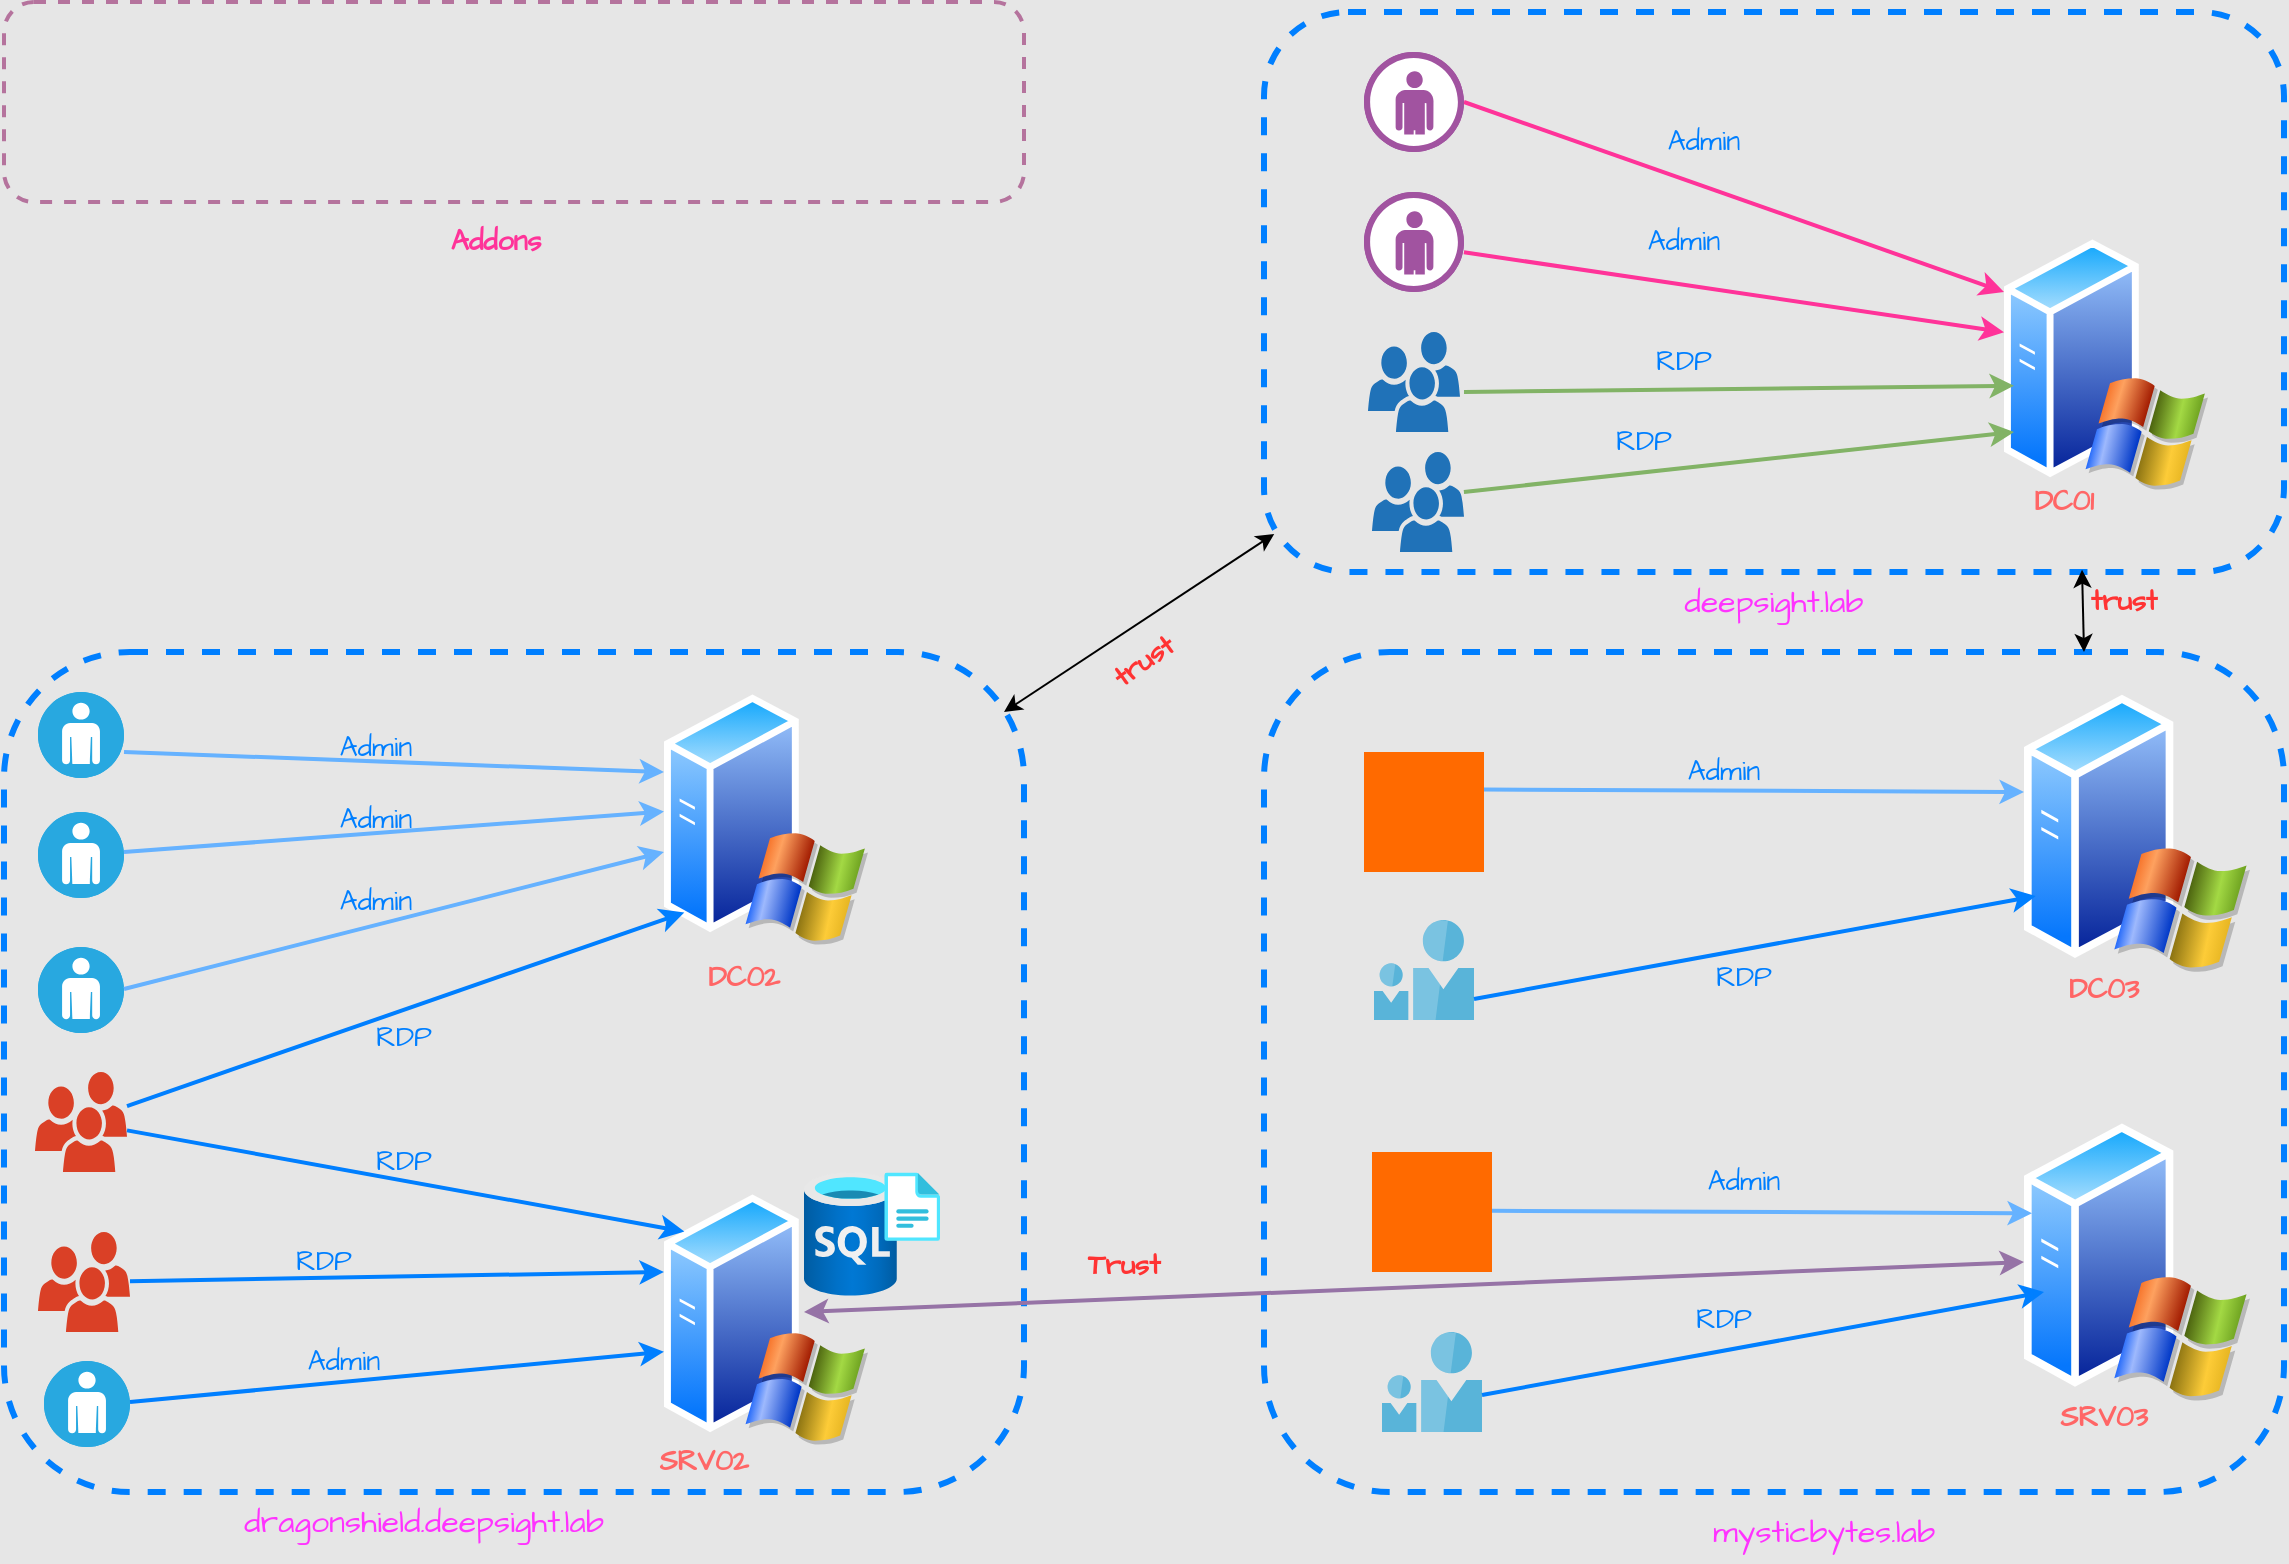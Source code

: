 <mxfile version="26.0.14">
  <diagram name="Page-1" id="822b0af5-4adb-64df-f703-e8dfc1f81529">
    <mxGraphModel dx="1434" dy="819" grid="0" gridSize="10" guides="1" tooltips="1" connect="1" arrows="1" fold="1" page="1" pageScale="1" pageWidth="1100" pageHeight="850" background="#E6E6E6" math="0" shadow="0">
      <root>
        <mxCell id="0" />
        <mxCell id="1" parent="0" />
        <mxCell id="FhWJipj1E8edyzkN2iIf-1" value="" style="image;aspect=fixed;perimeter=ellipsePerimeter;html=1;align=center;shadow=0;dashed=0;spacingTop=3;image=img/lib/active_directory/windows_server_2.svg;hachureGap=4;fontFamily=Architects Daughter;fontSource=https%3A%2F%2Ffonts.googleapis.com%2Fcss%3Ffamily%3DArchitects%2BDaughter;" parent="1" vertex="1">
          <mxGeometry x="830" y="370" width="102" height="127.5" as="geometry" />
        </mxCell>
        <mxCell id="FhWJipj1E8edyzkN2iIf-2" value="" style="image;aspect=fixed;perimeter=ellipsePerimeter;html=1;align=center;shadow=0;dashed=0;spacingTop=3;image=img/lib/active_directory/windows_server_2.svg;hachureGap=4;fontFamily=Architects Daughter;fontSource=https%3A%2F%2Ffonts.googleapis.com%2Fcss%3Ffamily%3DArchitects%2BDaughter;" parent="1" vertex="1">
          <mxGeometry x="830" y="620" width="102" height="127.5" as="geometry" />
        </mxCell>
        <mxCell id="FhWJipj1E8edyzkN2iIf-3" value="" style="image;aspect=fixed;perimeter=ellipsePerimeter;html=1;align=center;shadow=0;dashed=0;spacingTop=3;image=img/lib/active_directory/windows_server_2.svg;hachureGap=4;fontFamily=Architects Daughter;fontSource=https%3A%2F%2Ffonts.googleapis.com%2Fcss%3Ffamily%3DArchitects%2BDaughter;" parent="1" vertex="1">
          <mxGeometry x="1500" y="142.5" width="102" height="127.5" as="geometry" />
        </mxCell>
        <mxCell id="FhWJipj1E8edyzkN2iIf-9" value="" style="endArrow=classic;html=1;rounded=0;hachureGap=4;fontFamily=Architects Daughter;fontSource=https%3A%2F%2Ffonts.googleapis.com%2Fcss%3Ffamily%3DArchitects%2BDaughter;fillColor=#d5e8d4;strokeColor=#FF3399;strokeWidth=2;exitX=1;exitY=0.5;exitDx=0;exitDy=0;exitPerimeter=0;" parent="1" source="FhWJipj1E8edyzkN2iIf-18" edge="1">
          <mxGeometry width="50" height="50" relative="1" as="geometry">
            <mxPoint x="1250" y="80" as="sourcePoint" />
            <mxPoint x="1500" y="170" as="targetPoint" />
          </mxGeometry>
        </mxCell>
        <mxCell id="FhWJipj1E8edyzkN2iIf-10" value="" style="endArrow=classic;html=1;rounded=0;hachureGap=4;fontFamily=Architects Daughter;fontSource=https%3A%2F%2Ffonts.googleapis.com%2Fcss%3Ffamily%3DArchitects%2BDaughter;fillColor=#d5e8d4;strokeColor=#82b366;strokeWidth=2;" parent="1" edge="1">
          <mxGeometry width="50" height="50" relative="1" as="geometry">
            <mxPoint x="1230" y="220" as="sourcePoint" />
            <mxPoint x="1505" y="216.88" as="targetPoint" />
          </mxGeometry>
        </mxCell>
        <mxCell id="FhWJipj1E8edyzkN2iIf-12" value="" style="endArrow=classic;html=1;rounded=0;hachureGap=4;fontFamily=Architects Daughter;fontSource=https%3A%2F%2Ffonts.googleapis.com%2Fcss%3Ffamily%3DArchitects%2BDaughter;fillColor=#d5e8d4;strokeColor=#82b366;strokeWidth=2;exitX=0.196;exitY=0.857;exitDx=0;exitDy=0;exitPerimeter=0;" parent="1" source="FhWJipj1E8edyzkN2iIf-4" edge="1">
          <mxGeometry width="50" height="50" relative="1" as="geometry">
            <mxPoint x="1280" y="270" as="sourcePoint" />
            <mxPoint x="1505" y="240" as="targetPoint" />
          </mxGeometry>
        </mxCell>
        <mxCell id="FhWJipj1E8edyzkN2iIf-14" value="" style="endArrow=classic;html=1;rounded=0;hachureGap=4;fontFamily=Architects Daughter;fontSource=https%3A%2F%2Ffonts.googleapis.com%2Fcss%3Ffamily%3DArchitects%2BDaughter;fillColor=#d5e8d4;strokeColor=#FF3399;strokeWidth=2;exitX=0.196;exitY=0.429;exitDx=0;exitDy=0;exitPerimeter=0;" parent="1" source="FhWJipj1E8edyzkN2iIf-4" edge="1">
          <mxGeometry width="50" height="50" relative="1" as="geometry">
            <mxPoint x="1260.25" y="170.0" as="sourcePoint" />
            <mxPoint x="1500" y="190.08" as="targetPoint" />
          </mxGeometry>
        </mxCell>
        <mxCell id="FhWJipj1E8edyzkN2iIf-17" value="" style="verticalLabelPosition=bottom;html=1;fillColor=#A153A0;strokeColor=#ffffff;verticalAlign=top;align=center;points=[[0,0.5,0],[0.125,0.25,0],[0.25,0,0],[0.5,0,0],[0.75,0,0],[0.875,0.25,0],[1,0.5,0],[0.875,0.75,0],[0.75,1,0],[0.5,1,0],[0.125,0.75,0]];pointerEvents=1;shape=mxgraph.cisco_safe.compositeIcon;bgIcon=ellipse;resIcon=mxgraph.cisco_safe.design.user;hachureGap=4;fontFamily=Architects Daughter;fontSource=https%3A%2F%2Ffonts.googleapis.com%2Fcss%3Ffamily%3DArchitects%2BDaughter;" parent="1" vertex="1">
          <mxGeometry x="1180" y="120" width="50" height="50" as="geometry" />
        </mxCell>
        <mxCell id="FhWJipj1E8edyzkN2iIf-18" value="" style="verticalLabelPosition=bottom;html=1;fillColor=#A153A0;strokeColor=#ffffff;verticalAlign=top;align=center;points=[[0,0.5,0],[0.125,0.25,0],[0.25,0,0],[0.5,0,0],[0.75,0,0],[0.875,0.25,0],[1,0.5,0],[0.875,0.75,0],[0.75,1,0],[0.5,1,0],[0.125,0.75,0]];pointerEvents=1;shape=mxgraph.cisco_safe.compositeIcon;bgIcon=ellipse;resIcon=mxgraph.cisco_safe.design.user;hachureGap=4;fontFamily=Architects Daughter;fontSource=https%3A%2F%2Ffonts.googleapis.com%2Fcss%3Ffamily%3DArchitects%2BDaughter;" parent="1" vertex="1">
          <mxGeometry x="1180" y="50" width="50" height="50" as="geometry" />
        </mxCell>
        <mxCell id="FhWJipj1E8edyzkN2iIf-19" value="Admin" style="text;html=1;align=center;verticalAlign=middle;whiteSpace=wrap;rounded=0;fontFamily=Architects Daughter;fontSource=https%3A%2F%2Ffonts.googleapis.com%2Fcss%3Ffamily%3DArchitects%2BDaughter;fontColor=#007FFF;fontSize=14;" parent="1" vertex="1">
          <mxGeometry x="1320" y="80" width="60" height="30" as="geometry" />
        </mxCell>
        <mxCell id="FhWJipj1E8edyzkN2iIf-20" value="Admin" style="text;html=1;align=center;verticalAlign=middle;whiteSpace=wrap;rounded=0;fontFamily=Architects Daughter;fontSource=https%3A%2F%2Ffonts.googleapis.com%2Fcss%3Ffamily%3DArchitects%2BDaughter;fontColor=#007FFF;fontSize=14;" parent="1" vertex="1">
          <mxGeometry x="1310" y="130" width="60" height="30" as="geometry" />
        </mxCell>
        <mxCell id="FhWJipj1E8edyzkN2iIf-21" value="RDP" style="text;html=1;align=center;verticalAlign=middle;whiteSpace=wrap;rounded=0;fontFamily=Architects Daughter;fontSource=https%3A%2F%2Ffonts.googleapis.com%2Fcss%3Ffamily%3DArchitects%2BDaughter;fontColor=#007FFF;fontSize=14;" parent="1" vertex="1">
          <mxGeometry x="1310" y="190" width="60" height="30" as="geometry" />
        </mxCell>
        <mxCell id="FhWJipj1E8edyzkN2iIf-22" value="RDP" style="text;html=1;align=center;verticalAlign=middle;whiteSpace=wrap;rounded=0;fontFamily=Architects Daughter;fontSource=https%3A%2F%2Ffonts.googleapis.com%2Fcss%3Ffamily%3DArchitects%2BDaughter;fontColor=#007FFF;fontSize=14;" parent="1" vertex="1">
          <mxGeometry x="1290" y="230" width="60" height="30" as="geometry" />
        </mxCell>
        <mxCell id="FhWJipj1E8edyzkN2iIf-24" value="&lt;span style=&quot;color: rgba(0, 0, 0, 0); font-family: monospace; font-size: 0px; text-align: start; text-wrap-mode: nowrap;&quot;&gt;%3CmxGraphModel%3E%3Croot%3E%3CmxCell%20id%3D%220%22%2F%3E%3CmxCell%20id%3D%221%22%20parent%3D%220%22%2F%3E%3CmxCell%20id%3D%222%22%20value%3D%22%22%20style%3D%22rounded%3D1%3BwhiteSpace%3Dwrap%3Bhtml%3D1%3BhachureGap%3D4%3BfontFamily%3DArchitects%20Daughter%3BfontSource%3Dhttps%253A%252F%252Ffonts.googleapis.com%252Fcss%253Ffamily%253DArchitects%252BDaughter%3BfillColor%3Dnone%3BstrokeColor%3D%23007FFF%3Bdashed%3D1%3BstrokeWidth%3D3%3Bmovable%3D1%3Bresizable%3D1%3Brotatable%3D1%3Bdeletable%3D1%3Beditable%3D1%3Blocked%3D0%3Bconnectable%3D1%3B%22%20vertex%3D%221%22%20parent%3D%221%22%3E%3CmxGeometry%20x%3D%22500%22%20y%3D%22350%22%20width%3D%22510%22%20height%3D%22420%22%20as%3D%22geometry%22%2F%3E%3C%2FmxCell%3E%3C%2Froot%3E%3C%2FmxGraphModel%3E&lt;/span&gt;" style="rounded=1;whiteSpace=wrap;html=1;hachureGap=4;fontFamily=Architects Daughter;fontSource=https%3A%2F%2Ffonts.googleapis.com%2Fcss%3Ffamily%3DArchitects%2BDaughter;fillColor=none;strokeColor=#007FFF;dashed=1;strokeWidth=3;movable=1;resizable=1;rotatable=1;deletable=1;editable=1;locked=0;connectable=1;" parent="1" vertex="1">
          <mxGeometry x="500" y="350" width="510" height="420" as="geometry" />
        </mxCell>
        <mxCell id="FhWJipj1E8edyzkN2iIf-23" value="deepsight.lab" style="text;html=1;align=center;verticalAlign=middle;whiteSpace=wrap;rounded=0;fontFamily=Architects Daughter;fontSource=https%3A%2F%2Ffonts.googleapis.com%2Fcss%3Ffamily%3DArchitects%2BDaughter;fontColor=#FF33FF;fontSize=16;" parent="1" vertex="1">
          <mxGeometry x="1355" y="310" width="60" height="30" as="geometry" />
        </mxCell>
        <mxCell id="AMdCgId2444HH_IMaLYl-1" value="" style="image;aspect=fixed;html=1;points=[];align=center;fontSize=12;image=img/lib/azure2/databases/SQL_Server_Registries.svg;hachureGap=4;fontFamily=Architects Daughter;fontSource=https%3A%2F%2Ffonts.googleapis.com%2Fcss%3Ffamily%3DArchitects%2BDaughter;" parent="1" vertex="1">
          <mxGeometry x="900" y="610" width="68" height="62" as="geometry" />
        </mxCell>
        <mxCell id="AMdCgId2444HH_IMaLYl-2" value="" style="endArrow=classic;startArrow=classic;html=1;rounded=0;hachureGap=4;fontFamily=Architects Daughter;fontSource=https%3A%2F%2Ffonts.googleapis.com%2Fcss%3Ffamily%3DArchitects%2BDaughter;entryX=0.01;entryY=0.932;entryDx=0;entryDy=0;entryPerimeter=0;" parent="1" target="FhWJipj1E8edyzkN2iIf-4" edge="1">
          <mxGeometry width="50" height="50" relative="1" as="geometry">
            <mxPoint x="1000" y="380" as="sourcePoint" />
            <mxPoint x="1050" y="330" as="targetPoint" />
          </mxGeometry>
        </mxCell>
        <mxCell id="kispUVrU4p2j_Sc70mfe-1" value="" style="pointerEvents=1;shadow=0;dashed=0;html=1;strokeColor=none;labelPosition=center;verticalLabelPosition=bottom;verticalAlign=top;outlineConnect=0;align=center;shape=mxgraph.office.users.users;fillColor=#2072B8;hachureGap=4;fontFamily=Architects Daughter;fontSource=https%3A%2F%2Ffonts.googleapis.com%2Fcss%3Ffamily%3DArchitects%2BDaughter;" vertex="1" parent="1">
          <mxGeometry x="1182" y="190" width="46" height="50" as="geometry" />
        </mxCell>
        <mxCell id="kispUVrU4p2j_Sc70mfe-2" value="" style="pointerEvents=1;shadow=0;dashed=0;html=1;strokeColor=none;labelPosition=center;verticalLabelPosition=bottom;verticalAlign=top;outlineConnect=0;align=center;shape=mxgraph.office.users.users;fillColor=#2072B8;hachureGap=4;fontFamily=Architects Daughter;fontSource=https%3A%2F%2Ffonts.googleapis.com%2Fcss%3Ffamily%3DArchitects%2BDaughter;" vertex="1" parent="1">
          <mxGeometry x="1184" y="250" width="46" height="50" as="geometry" />
        </mxCell>
        <mxCell id="kispUVrU4p2j_Sc70mfe-3" value="" style="fillColor=#28A8E0;verticalLabelPosition=bottom;html=1;strokeColor=#ffffff;verticalAlign=top;align=center;points=[[0.145,0.145,0],[0.5,0,0],[0.855,0.145,0],[1,0.5,0],[0.855,0.855,0],[0.5,1,0],[0.145,0.855,0],[0,0.5,0]];pointerEvents=1;shape=mxgraph.cisco_safe.compositeIcon;bgIcon=ellipse;resIcon=mxgraph.cisco_safe.capability.user;hachureGap=4;fontFamily=Architects Daughter;fontSource=https%3A%2F%2Ffonts.googleapis.com%2Fcss%3Ffamily%3DArchitects%2BDaughter;" vertex="1" parent="1">
          <mxGeometry x="517" y="370" width="43" height="43" as="geometry" />
        </mxCell>
        <mxCell id="kispUVrU4p2j_Sc70mfe-4" value="" style="fillColor=#28A8E0;verticalLabelPosition=bottom;html=1;strokeColor=#ffffff;verticalAlign=top;align=center;points=[[0.145,0.145,0],[0.5,0,0],[0.855,0.145,0],[1,0.5,0],[0.855,0.855,0],[0.5,1,0],[0.145,0.855,0],[0,0.5,0]];pointerEvents=1;shape=mxgraph.cisco_safe.compositeIcon;bgIcon=ellipse;resIcon=mxgraph.cisco_safe.capability.user;hachureGap=4;fontFamily=Architects Daughter;fontSource=https%3A%2F%2Ffonts.googleapis.com%2Fcss%3Ffamily%3DArchitects%2BDaughter;" vertex="1" parent="1">
          <mxGeometry x="517" y="497.5" width="43" height="43" as="geometry" />
        </mxCell>
        <mxCell id="kispUVrU4p2j_Sc70mfe-5" value="" style="fillColor=#28A8E0;verticalLabelPosition=bottom;html=1;strokeColor=#ffffff;verticalAlign=top;align=center;points=[[0.145,0.145,0],[0.5,0,0],[0.855,0.145,0],[1,0.5,0],[0.855,0.855,0],[0.5,1,0],[0.145,0.855,0],[0,0.5,0]];pointerEvents=1;shape=mxgraph.cisco_safe.compositeIcon;bgIcon=ellipse;resIcon=mxgraph.cisco_safe.capability.user;hachureGap=4;fontFamily=Architects Daughter;fontSource=https%3A%2F%2Ffonts.googleapis.com%2Fcss%3Ffamily%3DArchitects%2BDaughter;" vertex="1" parent="1">
          <mxGeometry x="517" y="430" width="43" height="43" as="geometry" />
        </mxCell>
        <mxCell id="kispUVrU4p2j_Sc70mfe-6" value="" style="endArrow=classic;html=1;rounded=0;hachureGap=4;fontFamily=Architects Daughter;fontSource=https%3A%2F%2Ffonts.googleapis.com%2Fcss%3Ffamily%3DArchitects%2BDaughter;fillColor=#d5e8d4;strokeColor=#66B2FF;strokeWidth=2;exitX=1;exitY=0.5;exitDx=0;exitDy=0;exitPerimeter=0;entryX=0.647;entryY=0.143;entryDx=0;entryDy=0;entryPerimeter=0;" edge="1" parent="1" target="FhWJipj1E8edyzkN2iIf-24">
          <mxGeometry width="50" height="50" relative="1" as="geometry">
            <mxPoint x="560" y="400" as="sourcePoint" />
            <mxPoint x="830" y="495" as="targetPoint" />
          </mxGeometry>
        </mxCell>
        <mxCell id="kispUVrU4p2j_Sc70mfe-7" value="" style="endArrow=classic;html=1;rounded=0;hachureGap=4;fontFamily=Architects Daughter;fontSource=https%3A%2F%2Ffonts.googleapis.com%2Fcss%3Ffamily%3DArchitects%2BDaughter;fillColor=#d5e8d4;strokeColor=#66B2FF;strokeWidth=2;exitX=1;exitY=0.5;exitDx=0;exitDy=0;exitPerimeter=0;entryX=0.647;entryY=0.19;entryDx=0;entryDy=0;entryPerimeter=0;" edge="1" parent="1" target="FhWJipj1E8edyzkN2iIf-24">
          <mxGeometry width="50" height="50" relative="1" as="geometry">
            <mxPoint x="560" y="450" as="sourcePoint" />
            <mxPoint x="830" y="450" as="targetPoint" />
          </mxGeometry>
        </mxCell>
        <mxCell id="kispUVrU4p2j_Sc70mfe-8" value="" style="endArrow=classic;html=1;rounded=0;hachureGap=4;fontFamily=Architects Daughter;fontSource=https%3A%2F%2Ffonts.googleapis.com%2Fcss%3Ffamily%3DArchitects%2BDaughter;fillColor=#d5e8d4;strokeColor=#66B2FF;strokeWidth=2;exitX=1;exitY=0.5;exitDx=0;exitDy=0;exitPerimeter=0;entryX=0.647;entryY=0.238;entryDx=0;entryDy=0;entryPerimeter=0;" edge="1" parent="1" target="FhWJipj1E8edyzkN2iIf-24">
          <mxGeometry width="50" height="50" relative="1" as="geometry">
            <mxPoint x="560" y="518.5" as="sourcePoint" />
            <mxPoint x="820" y="470" as="targetPoint" />
          </mxGeometry>
        </mxCell>
        <mxCell id="kispUVrU4p2j_Sc70mfe-9" value="" style="pointerEvents=1;shadow=0;dashed=0;html=1;strokeColor=none;labelPosition=center;verticalLabelPosition=bottom;verticalAlign=top;outlineConnect=0;align=center;shape=mxgraph.office.users.users;fillColor=#DA4026;hachureGap=4;fontFamily=Architects Daughter;fontSource=https%3A%2F%2Ffonts.googleapis.com%2Fcss%3Ffamily%3DArchitects%2BDaughter;" vertex="1" parent="1">
          <mxGeometry x="515.5" y="560" width="46" height="50" as="geometry" />
        </mxCell>
        <mxCell id="kispUVrU4p2j_Sc70mfe-10" value="" style="pointerEvents=1;shadow=0;dashed=0;html=1;strokeColor=none;labelPosition=center;verticalLabelPosition=bottom;verticalAlign=top;outlineConnect=0;align=center;shape=mxgraph.office.users.users;fillColor=#DA4026;hachureGap=4;fontFamily=Architects Daughter;fontSource=https%3A%2F%2Ffonts.googleapis.com%2Fcss%3Ffamily%3DArchitects%2BDaughter;" vertex="1" parent="1">
          <mxGeometry x="517" y="640" width="46" height="50" as="geometry" />
        </mxCell>
        <mxCell id="kispUVrU4p2j_Sc70mfe-11" value="" style="endArrow=classic;html=1;rounded=0;hachureGap=4;fontFamily=Architects Daughter;fontSource=https%3A%2F%2Ffonts.googleapis.com%2Fcss%3Ffamily%3DArchitects%2BDaughter;fillColor=#d5e8d4;strokeColor=#007FFF;strokeWidth=2;entryX=0.667;entryY=0.69;entryDx=0;entryDy=0;entryPerimeter=0;" edge="1" parent="1" source="kispUVrU4p2j_Sc70mfe-9" target="FhWJipj1E8edyzkN2iIf-24">
          <mxGeometry width="50" height="50" relative="1" as="geometry">
            <mxPoint x="656" y="590" as="sourcePoint" />
            <mxPoint x="926" y="630" as="targetPoint" />
          </mxGeometry>
        </mxCell>
        <mxCell id="kispUVrU4p2j_Sc70mfe-12" value="" style="endArrow=classic;html=1;rounded=0;hachureGap=4;fontFamily=Architects Daughter;fontSource=https%3A%2F%2Ffonts.googleapis.com%2Fcss%3Ffamily%3DArchitects%2BDaughter;fillColor=#d5e8d4;strokeColor=#007FFF;strokeWidth=2;entryX=0.647;entryY=0.738;entryDx=0;entryDy=0;entryPerimeter=0;" edge="1" parent="1" source="kispUVrU4p2j_Sc70mfe-10" target="FhWJipj1E8edyzkN2iIf-24">
          <mxGeometry width="50" height="50" relative="1" as="geometry">
            <mxPoint x="656" y="660" as="sourcePoint" />
            <mxPoint x="840" y="710" as="targetPoint" />
          </mxGeometry>
        </mxCell>
        <mxCell id="kispUVrU4p2j_Sc70mfe-13" value="" style="endArrow=classic;html=1;rounded=0;hachureGap=4;fontFamily=Architects Daughter;fontSource=https%3A%2F%2Ffonts.googleapis.com%2Fcss%3Ffamily%3DArchitects%2BDaughter;fillColor=#d5e8d4;strokeColor=#007FFF;strokeWidth=2;entryX=0.667;entryY=0.31;entryDx=0;entryDy=0;entryPerimeter=0;" edge="1" parent="1" source="kispUVrU4p2j_Sc70mfe-9" target="FhWJipj1E8edyzkN2iIf-24">
          <mxGeometry width="50" height="50" relative="1" as="geometry">
            <mxPoint x="646" y="560" as="sourcePoint" />
            <mxPoint x="830" y="610" as="targetPoint" />
          </mxGeometry>
        </mxCell>
        <mxCell id="kispUVrU4p2j_Sc70mfe-14" value="RDP" style="text;html=1;align=center;verticalAlign=middle;whiteSpace=wrap;rounded=0;fontFamily=Architects Daughter;fontSource=https%3A%2F%2Ffonts.googleapis.com%2Fcss%3Ffamily%3DArchitects%2BDaughter;fontColor=#007FFF;fontSize=14;" vertex="1" parent="1">
          <mxGeometry x="670" y="590" width="60" height="30" as="geometry" />
        </mxCell>
        <mxCell id="kispUVrU4p2j_Sc70mfe-15" value="RDP" style="text;html=1;align=center;verticalAlign=middle;whiteSpace=wrap;rounded=0;fontFamily=Architects Daughter;fontSource=https%3A%2F%2Ffonts.googleapis.com%2Fcss%3Ffamily%3DArchitects%2BDaughter;fontColor=#007FFF;fontSize=14;" vertex="1" parent="1">
          <mxGeometry x="670" y="527.5" width="60" height="30" as="geometry" />
        </mxCell>
        <mxCell id="kispUVrU4p2j_Sc70mfe-16" value="Admin" style="text;html=1;align=center;verticalAlign=middle;whiteSpace=wrap;rounded=0;fontFamily=Architects Daughter;fontSource=https%3A%2F%2Ffonts.googleapis.com%2Fcss%3Ffamily%3DArchitects%2BDaughter;fontColor=#007FFF;fontSize=14;" vertex="1" parent="1">
          <mxGeometry x="656" y="383" width="60" height="30" as="geometry" />
        </mxCell>
        <mxCell id="kispUVrU4p2j_Sc70mfe-17" value="Admin" style="text;html=1;align=center;verticalAlign=middle;whiteSpace=wrap;rounded=0;fontFamily=Architects Daughter;fontSource=https%3A%2F%2Ffonts.googleapis.com%2Fcss%3Ffamily%3DArchitects%2BDaughter;fontColor=#007FFF;fontSize=14;" vertex="1" parent="1">
          <mxGeometry x="656" y="418.75" width="60" height="30" as="geometry" />
        </mxCell>
        <mxCell id="kispUVrU4p2j_Sc70mfe-18" value="Admin" style="text;html=1;align=center;verticalAlign=middle;whiteSpace=wrap;rounded=0;fontFamily=Architects Daughter;fontSource=https%3A%2F%2Ffonts.googleapis.com%2Fcss%3Ffamily%3DArchitects%2BDaughter;fontColor=#007FFF;fontSize=14;" vertex="1" parent="1">
          <mxGeometry x="656" y="460" width="60" height="30" as="geometry" />
        </mxCell>
        <mxCell id="kispUVrU4p2j_Sc70mfe-19" value="RDP" style="text;html=1;align=center;verticalAlign=middle;whiteSpace=wrap;rounded=0;fontFamily=Architects Daughter;fontSource=https%3A%2F%2Ffonts.googleapis.com%2Fcss%3Ffamily%3DArchitects%2BDaughter;fontColor=#007FFF;fontSize=14;" vertex="1" parent="1">
          <mxGeometry x="630" y="640" width="60" height="30" as="geometry" />
        </mxCell>
        <mxCell id="kispUVrU4p2j_Sc70mfe-20" value="dragonshield.deepsight.lab" style="text;html=1;align=center;verticalAlign=middle;whiteSpace=wrap;rounded=0;fontFamily=Architects Daughter;fontSource=https%3A%2F%2Ffonts.googleapis.com%2Fcss%3Ffamily%3DArchitects%2BDaughter;fontColor=#FF33FF;fontSize=16;" vertex="1" parent="1">
          <mxGeometry x="680" y="770" width="60" height="30" as="geometry" />
        </mxCell>
        <mxCell id="kispUVrU4p2j_Sc70mfe-21" value="DC02" style="text;html=1;align=center;verticalAlign=middle;whiteSpace=wrap;rounded=0;fontFamily=Architects Daughter;fontSource=https%3A%2F%2Ffonts.googleapis.com%2Fcss%3Ffamily%3DArchitects%2BDaughter;fontColor=#FF6666;fontSize=14;fontStyle=1;" vertex="1" parent="1">
          <mxGeometry x="840" y="497.5" width="60" height="30" as="geometry" />
        </mxCell>
        <mxCell id="kispUVrU4p2j_Sc70mfe-22" value="SRV02&lt;span style=&quot;font-family: monospace; font-size: 0px; text-align: start; text-wrap-mode: nowrap;&quot;&gt;%3CmxGraphModel%3E%3Croot%3E%3CmxCell%20id%3D%220%22%2F%3E%3CmxCell%20id%3D%221%22%20parent%3D%220%22%2F%3E%3CmxCell%20id%3D%222%22%20value%3D%22DC02%22%20style%3D%22text%3Bhtml%3D1%3Balign%3Dcenter%3BverticalAlign%3Dmiddle%3BwhiteSpace%3Dwrap%3Brounded%3D0%3BfontFamily%3DArchitects%20Daughter%3BfontSource%3Dhttps%253A%252F%252Ffonts.googleapis.com%252Fcss%253Ffamily%253DArchitects%252BDaughter%3BfontColor%3D%23007FFF%3BfontSize%3D14%3B%22%20vertex%3D%221%22%20parent%3D%221%22%3E%3CmxGeometry%20x%3D%22840%22%20y%3D%22497.5%22%20width%3D%2260%22%20height%3D%2230%22%20as%3D%22geometry%22%2F%3E%3C%2FmxCell%3E%3C%2Froot%3E%3C%2FmxGraphModel%3E&lt;/span&gt;" style="text;html=1;align=center;verticalAlign=middle;whiteSpace=wrap;rounded=0;fontFamily=Architects Daughter;fontSource=https%3A%2F%2Ffonts.googleapis.com%2Fcss%3Ffamily%3DArchitects%2BDaughter;fontColor=#FF6666;fontSize=14;fontStyle=1;" vertex="1" parent="1">
          <mxGeometry x="820" y="740" width="60" height="30" as="geometry" />
        </mxCell>
        <mxCell id="kispUVrU4p2j_Sc70mfe-23" value="DC01" style="text;html=1;align=center;verticalAlign=middle;whiteSpace=wrap;rounded=0;fontFamily=Architects Daughter;fontSource=https%3A%2F%2Ffonts.googleapis.com%2Fcss%3Ffamily%3DArchitects%2BDaughter;fontColor=#FF6666;fontSize=14;fontStyle=1;" vertex="1" parent="1">
          <mxGeometry x="1500" y="260" width="60" height="30" as="geometry" />
        </mxCell>
        <mxCell id="kispUVrU4p2j_Sc70mfe-24" value="trust" style="text;html=1;align=center;verticalAlign=middle;whiteSpace=wrap;rounded=0;fontFamily=Architects Daughter;fontSource=https%3A%2F%2Ffonts.googleapis.com%2Fcss%3Ffamily%3DArchitects%2BDaughter;fontSize=14;rotation=-35;fillColor=none;strokeColor=none;fontStyle=1;fontColor=#FF3333;" vertex="1" parent="1">
          <mxGeometry x="1040" y="340" width="60" height="30" as="geometry" />
        </mxCell>
        <mxCell id="kispUVrU4p2j_Sc70mfe-25" value="" style="fillColor=#28A8E0;verticalLabelPosition=bottom;html=1;strokeColor=#ffffff;verticalAlign=top;align=center;points=[[0.145,0.145,0],[0.5,0,0],[0.855,0.145,0],[1,0.5,0],[0.855,0.855,0],[0.5,1,0],[0.145,0.855,0],[0,0.5,0]];pointerEvents=1;shape=mxgraph.cisco_safe.compositeIcon;bgIcon=ellipse;resIcon=mxgraph.cisco_safe.capability.user;hachureGap=4;fontFamily=Architects Daughter;fontSource=https%3A%2F%2Ffonts.googleapis.com%2Fcss%3Ffamily%3DArchitects%2BDaughter;" vertex="1" parent="1">
          <mxGeometry x="520" y="704.5" width="43" height="43" as="geometry" />
        </mxCell>
        <mxCell id="kispUVrU4p2j_Sc70mfe-34" value="" style="endArrow=classic;html=1;rounded=0;hachureGap=4;fontFamily=Architects Daughter;fontSource=https%3A%2F%2Ffonts.googleapis.com%2Fcss%3Ffamily%3DArchitects%2BDaughter;fillColor=#d5e8d4;strokeColor=#007FFF;strokeWidth=2;entryX=0.647;entryY=0.833;entryDx=0;entryDy=0;entryPerimeter=0;" edge="1" parent="1" target="FhWJipj1E8edyzkN2iIf-24">
          <mxGeometry width="50" height="50" relative="1" as="geometry">
            <mxPoint x="563" y="725" as="sourcePoint" />
            <mxPoint x="830" y="720" as="targetPoint" />
          </mxGeometry>
        </mxCell>
        <mxCell id="FhWJipj1E8edyzkN2iIf-4" value="" style="rounded=1;whiteSpace=wrap;html=1;hachureGap=4;fontFamily=Architects Daughter;fontSource=https%3A%2F%2Ffonts.googleapis.com%2Fcss%3Ffamily%3DArchitects%2BDaughter;fillColor=none;strokeColor=#007FFF;dashed=1;strokeWidth=3;" parent="1" vertex="1">
          <mxGeometry x="1130" y="30" width="510" height="280" as="geometry" />
        </mxCell>
        <mxCell id="kispUVrU4p2j_Sc70mfe-35" value="Admin" style="text;html=1;align=center;verticalAlign=middle;whiteSpace=wrap;rounded=0;fontFamily=Architects Daughter;fontSource=https%3A%2F%2Ffonts.googleapis.com%2Fcss%3Ffamily%3DArchitects%2BDaughter;fontColor=#007FFF;fontSize=14;" vertex="1" parent="1">
          <mxGeometry x="640" y="690" width="60" height="30" as="geometry" />
        </mxCell>
        <mxCell id="kispUVrU4p2j_Sc70mfe-43" value="" style="rounded=1;whiteSpace=wrap;html=1;hachureGap=4;fontFamily=Architects Daughter;fontSource=https%3A%2F%2Ffonts.googleapis.com%2Fcss%3Ffamily%3DArchitects%2BDaughter;dashed=1;strokeWidth=2;strokeColor=#B5739D;fillColor=none;" vertex="1" parent="1">
          <mxGeometry x="500" y="25" width="510" height="100" as="geometry" />
        </mxCell>
        <mxCell id="kispUVrU4p2j_Sc70mfe-44" value="Addons" style="text;html=1;align=center;verticalAlign=middle;whiteSpace=wrap;rounded=0;fontFamily=Architects Daughter;fontSource=https%3A%2F%2Ffonts.googleapis.com%2Fcss%3Ffamily%3DArchitects%2BDaughter;fontSize=14;fillColor=none;strokeColor=none;fontStyle=1;fontColor=#FF3399;" vertex="1" parent="1">
          <mxGeometry x="716" y="130" width="60" height="30" as="geometry" />
        </mxCell>
        <mxCell id="kispUVrU4p2j_Sc70mfe-45" value="&lt;span style=&quot;color: rgba(0, 0, 0, 0); font-family: monospace; font-size: 0px; text-align: start; text-wrap-mode: nowrap;&quot;&gt;%3CmxGraphModel%3E%3Croot%3E%3CmxCell%20id%3D%220%22%2F%3E%3CmxCell%20id%3D%221%22%20parent%3D%220%22%2F%3E%3CmxCell%20id%3D%222%22%20value%3D%22%22%20style%3D%22rounded%3D1%3BwhiteSpace%3Dwrap%3Bhtml%3D1%3BhachureGap%3D4%3BfontFamily%3DArchitects%20Daughter%3BfontSource%3Dhttps%253A%252F%252Ffonts.googleapis.com%252Fcss%253Ffamily%253DArchitects%252BDaughter%3BfillColor%3Dnone%3BstrokeColor%3D%23007FFF%3Bdashed%3D1%3BstrokeWidth%3D3%3Bmovable%3D1%3Bresizable%3D1%3Brotatable%3D1%3Bdeletable%3D1%3Beditable%3D1%3Blocked%3D0%3Bconnectable%3D1%3B%22%20vertex%3D%221%22%20parent%3D%221%22%3E%3CmxGeometry%20x%3D%22500%22%20y%3D%22350%22%20width%3D%22510%22%20height%3D%22420%22%20as%3D%22geometry%22%2F%3E%3C%2FmxCell%3E%3C%2Froot%3E%3C%2FmxGraphModel%3E&lt;/span&gt;" style="rounded=1;whiteSpace=wrap;html=1;hachureGap=4;fontFamily=Architects Daughter;fontSource=https%3A%2F%2Ffonts.googleapis.com%2Fcss%3Ffamily%3DArchitects%2BDaughter;fillColor=none;strokeColor=#007FFF;dashed=1;strokeWidth=3;movable=1;resizable=1;rotatable=1;deletable=1;editable=1;locked=0;connectable=1;" vertex="1" parent="1">
          <mxGeometry x="1130" y="350" width="510" height="420" as="geometry" />
        </mxCell>
        <mxCell id="kispUVrU4p2j_Sc70mfe-46" value="" style="image;aspect=fixed;perimeter=ellipsePerimeter;html=1;align=center;shadow=0;dashed=0;spacingTop=3;image=img/lib/active_directory/windows_server_2.svg;hachureGap=4;fontFamily=Architects Daughter;fontSource=https%3A%2F%2Ffonts.googleapis.com%2Fcss%3Ffamily%3DArchitects%2BDaughter;" vertex="1" parent="1">
          <mxGeometry x="1510" y="370" width="113" height="141.25" as="geometry" />
        </mxCell>
        <mxCell id="kispUVrU4p2j_Sc70mfe-47" value="" style="image;aspect=fixed;perimeter=ellipsePerimeter;html=1;align=center;shadow=0;dashed=0;spacingTop=3;image=img/lib/active_directory/windows_server_2.svg;hachureGap=4;fontFamily=Architects Daughter;fontSource=https%3A%2F%2Ffonts.googleapis.com%2Fcss%3Ffamily%3DArchitects%2BDaughter;" vertex="1" parent="1">
          <mxGeometry x="1510" y="584.38" width="113" height="141.25" as="geometry" />
        </mxCell>
        <mxCell id="kispUVrU4p2j_Sc70mfe-48" value="DC03" style="text;html=1;align=center;verticalAlign=middle;whiteSpace=wrap;rounded=0;fontFamily=Architects Daughter;fontSource=https%3A%2F%2Ffonts.googleapis.com%2Fcss%3Ffamily%3DArchitects%2BDaughter;fontColor=#FF6666;fontSize=14;fontStyle=1;" vertex="1" parent="1">
          <mxGeometry x="1520" y="504" width="60" height="30" as="geometry" />
        </mxCell>
        <mxCell id="kispUVrU4p2j_Sc70mfe-50" value="SRV03&lt;div&gt;&lt;span style=&quot;font-family: monospace; font-size: 0px; text-align: start; text-wrap-mode: nowrap;&quot;&gt;%3CmxGraphModel%3E%3Croot%3E%3CmxCell%20id%3D%220%22%2F%3E%3CmxCell%20id%3D%221%22%20parent%3D%220%22%2F%3E%3CmxCell%20id%3D%222%22%20value%3D%22DC02%22%20style%3D%22text%3Bhtml%3D1%3Balign%3Dcenter%3BverticalAlign%3Dmiddle%3BwhiteSpace%3Dwrap%3Brounded%3D0%3BfontFamily%3DArchitects%20Daughter%3BfontSource%3Dhttps%253A%252F%252Ffonts.googleapis.com%252Fcss%253Ffamily%253DArchitects%252BDaughter%3BfontColor%3D%23007FFF%3BfontSize%3D14%3B%22%20vertex%3D%221%22%20parent%3D%221%22%3E%3CmxGeometry%20x%3D%22840%22%20y%3D%22497.5%22%20width%3D%2260%22%20height%3D%2230%22%20as%3D%22geometry%22%2F%3E%3C%2FmxCell%3E%3C%2Froot%3E%3C%2FmxGraphModel%3E&lt;/span&gt;&lt;/div&gt;" style="text;html=1;align=center;verticalAlign=middle;whiteSpace=wrap;rounded=0;fontFamily=Architects Daughter;fontSource=https%3A%2F%2Ffonts.googleapis.com%2Fcss%3Ffamily%3DArchitects%2BDaughter;fontColor=#FF6666;fontSize=14;fontStyle=1;" vertex="1" parent="1">
          <mxGeometry x="1520" y="725.63" width="60" height="30" as="geometry" />
        </mxCell>
        <mxCell id="kispUVrU4p2j_Sc70mfe-51" value="" style="points=[];aspect=fixed;html=1;align=center;shadow=0;dashed=0;fillColor=#FF6A00;strokeColor=none;shape=mxgraph.alibaba_cloud.user;hachureGap=4;fontFamily=Architects Daughter;fontSource=https%3A%2F%2Ffonts.googleapis.com%2Fcss%3Ffamily%3DArchitects%2BDaughter;" vertex="1" parent="1">
          <mxGeometry x="1180" y="400" width="60" height="60" as="geometry" />
        </mxCell>
        <mxCell id="kispUVrU4p2j_Sc70mfe-52" value="" style="points=[];aspect=fixed;html=1;align=center;shadow=0;dashed=0;fillColor=#FF6A00;strokeColor=none;shape=mxgraph.alibaba_cloud.user;hachureGap=4;fontFamily=Architects Daughter;fontSource=https%3A%2F%2Ffonts.googleapis.com%2Fcss%3Ffamily%3DArchitects%2BDaughter;" vertex="1" parent="1">
          <mxGeometry x="1184" y="600" width="60" height="60" as="geometry" />
        </mxCell>
        <mxCell id="kispUVrU4p2j_Sc70mfe-53" value="" style="image;aspect=fixed;html=1;points=[];align=center;fontSize=12;image=img/lib/mscae/Two_User_Icon.svg;hachureGap=4;fontFamily=Architects Daughter;fontSource=https%3A%2F%2Ffonts.googleapis.com%2Fcss%3Ffamily%3DArchitects%2BDaughter;" vertex="1" parent="1">
          <mxGeometry x="1189" y="690" width="50" height="50" as="geometry" />
        </mxCell>
        <mxCell id="kispUVrU4p2j_Sc70mfe-54" value="" style="image;aspect=fixed;html=1;points=[];align=center;fontSize=12;image=img/lib/mscae/Two_User_Icon.svg;hachureGap=4;fontFamily=Architects Daughter;fontSource=https%3A%2F%2Ffonts.googleapis.com%2Fcss%3Ffamily%3DArchitects%2BDaughter;" vertex="1" parent="1">
          <mxGeometry x="1185" y="484" width="50" height="50" as="geometry" />
        </mxCell>
        <mxCell id="kispUVrU4p2j_Sc70mfe-55" value="" style="endArrow=classic;html=1;rounded=0;hachureGap=4;fontFamily=Architects Daughter;fontSource=https%3A%2F%2Ffonts.googleapis.com%2Fcss%3Ffamily%3DArchitects%2BDaughter;fillColor=#d5e8d4;strokeColor=#66B2FF;strokeWidth=2;exitX=1;exitY=0.5;exitDx=0;exitDy=0;exitPerimeter=0;entryX=0;entryY=0.354;entryDx=0;entryDy=0;entryPerimeter=0;" edge="1" parent="1" target="kispUVrU4p2j_Sc70mfe-46">
          <mxGeometry width="50" height="50" relative="1" as="geometry">
            <mxPoint x="1240" y="418.75" as="sourcePoint" />
            <mxPoint x="1510" y="428.75" as="targetPoint" />
          </mxGeometry>
        </mxCell>
        <mxCell id="kispUVrU4p2j_Sc70mfe-56" value="Admin" style="text;html=1;align=center;verticalAlign=middle;whiteSpace=wrap;rounded=0;fontFamily=Architects Daughter;fontSource=https%3A%2F%2Ffonts.googleapis.com%2Fcss%3Ffamily%3DArchitects%2BDaughter;fontColor=#007FFF;fontSize=14;" vertex="1" parent="1">
          <mxGeometry x="1330" y="395" width="60" height="30" as="geometry" />
        </mxCell>
        <mxCell id="kispUVrU4p2j_Sc70mfe-57" value="RDP" style="text;html=1;align=center;verticalAlign=middle;whiteSpace=wrap;rounded=0;fontFamily=Architects Daughter;fontSource=https%3A%2F%2Ffonts.googleapis.com%2Fcss%3Ffamily%3DArchitects%2BDaughter;fontColor=#007FFF;fontSize=14;" vertex="1" parent="1">
          <mxGeometry x="1340" y="497.5" width="60" height="30" as="geometry" />
        </mxCell>
        <mxCell id="kispUVrU4p2j_Sc70mfe-58" value="" style="endArrow=classic;html=1;rounded=0;hachureGap=4;fontFamily=Architects Daughter;fontSource=https%3A%2F%2Ffonts.googleapis.com%2Fcss%3Ffamily%3DArchitects%2BDaughter;fillColor=#d5e8d4;strokeColor=#007FFF;strokeWidth=2;entryX=0;entryY=0.75;entryDx=0;entryDy=0;" edge="1" parent="1" target="kispUVrU4p2j_Sc70mfe-46">
          <mxGeometry width="50" height="50" relative="1" as="geometry">
            <mxPoint x="1235" y="523.5" as="sourcePoint" />
            <mxPoint x="1513" y="426.5" as="targetPoint" />
          </mxGeometry>
        </mxCell>
        <mxCell id="kispUVrU4p2j_Sc70mfe-59" value="" style="endArrow=classic;html=1;rounded=0;hachureGap=4;fontFamily=Architects Daughter;fontSource=https%3A%2F%2Ffonts.googleapis.com%2Fcss%3Ffamily%3DArchitects%2BDaughter;fillColor=#d5e8d4;strokeColor=#66B2FF;strokeWidth=2;exitX=1;exitY=0.5;exitDx=0;exitDy=0;exitPerimeter=0;entryX=0;entryY=0.354;entryDx=0;entryDy=0;entryPerimeter=0;" edge="1" parent="1">
          <mxGeometry width="50" height="50" relative="1" as="geometry">
            <mxPoint x="1244" y="629.38" as="sourcePoint" />
            <mxPoint x="1514" y="630.63" as="targetPoint" />
          </mxGeometry>
        </mxCell>
        <mxCell id="kispUVrU4p2j_Sc70mfe-61" value="Admin" style="text;html=1;align=center;verticalAlign=middle;whiteSpace=wrap;rounded=0;fontFamily=Architects Daughter;fontSource=https%3A%2F%2Ffonts.googleapis.com%2Fcss%3Ffamily%3DArchitects%2BDaughter;fontColor=#007FFF;fontSize=14;" vertex="1" parent="1">
          <mxGeometry x="1340" y="600" width="60" height="30" as="geometry" />
        </mxCell>
        <mxCell id="kispUVrU4p2j_Sc70mfe-62" value="" style="endArrow=classic;html=1;rounded=0;hachureGap=4;fontFamily=Architects Daughter;fontSource=https%3A%2F%2Ffonts.googleapis.com%2Fcss%3Ffamily%3DArchitects%2BDaughter;fillColor=#d5e8d4;strokeColor=#007FFF;strokeWidth=2;entryX=0;entryY=0.75;entryDx=0;entryDy=0;" edge="1" parent="1">
          <mxGeometry width="50" height="50" relative="1" as="geometry">
            <mxPoint x="1239" y="721.5" as="sourcePoint" />
            <mxPoint x="1520" y="670" as="targetPoint" />
          </mxGeometry>
        </mxCell>
        <mxCell id="kispUVrU4p2j_Sc70mfe-63" value="RDP" style="text;html=1;align=center;verticalAlign=middle;whiteSpace=wrap;rounded=0;fontFamily=Architects Daughter;fontSource=https%3A%2F%2Ffonts.googleapis.com%2Fcss%3Ffamily%3DArchitects%2BDaughter;fontColor=#007FFF;fontSize=14;" vertex="1" parent="1">
          <mxGeometry x="1330" y="668.75" width="60" height="30" as="geometry" />
        </mxCell>
        <mxCell id="kispUVrU4p2j_Sc70mfe-64" value="" style="endArrow=classic;startArrow=classic;html=1;rounded=0;hachureGap=4;fontFamily=Architects Daughter;fontSource=https%3A%2F%2Ffonts.googleapis.com%2Fcss%3Ffamily%3DArchitects%2BDaughter;entryX=0;entryY=0.5;entryDx=0;entryDy=0;strokeWidth=2;strokeColor=#9673a6;fillColor=#e1d5e7;" edge="1" parent="1" target="kispUVrU4p2j_Sc70mfe-47">
          <mxGeometry width="50" height="50" relative="1" as="geometry">
            <mxPoint x="900" y="680.01" as="sourcePoint" />
            <mxPoint x="950" y="630.01" as="targetPoint" />
          </mxGeometry>
        </mxCell>
        <mxCell id="kispUVrU4p2j_Sc70mfe-65" value="Trust" style="text;html=1;align=center;verticalAlign=middle;whiteSpace=wrap;rounded=0;fontFamily=Architects Daughter;fontSource=https%3A%2F%2Ffonts.googleapis.com%2Fcss%3Ffamily%3DArchitects%2BDaughter;fontColor=#FF3333;fontSize=14;fontStyle=1;" vertex="1" parent="1">
          <mxGeometry x="1030" y="642" width="60" height="30" as="geometry" />
        </mxCell>
        <mxCell id="kispUVrU4p2j_Sc70mfe-69" value="" style="endArrow=classic;startArrow=classic;html=1;rounded=0;hachureGap=4;fontFamily=Architects Daughter;fontSource=https%3A%2F%2Ffonts.googleapis.com%2Fcss%3Ffamily%3DArchitects%2BDaughter;entryX=0.802;entryY=0.996;entryDx=0;entryDy=0;entryPerimeter=0;" edge="1" parent="1" target="FhWJipj1E8edyzkN2iIf-4">
          <mxGeometry width="50" height="50" relative="1" as="geometry">
            <mxPoint x="1540" y="350" as="sourcePoint" />
            <mxPoint x="1590" y="300" as="targetPoint" />
          </mxGeometry>
        </mxCell>
        <mxCell id="kispUVrU4p2j_Sc70mfe-70" value="trust" style="text;html=1;align=center;verticalAlign=middle;whiteSpace=wrap;rounded=0;fontFamily=Architects Daughter;fontSource=https%3A%2F%2Ffonts.googleapis.com%2Fcss%3Ffamily%3DArchitects%2BDaughter;fontSize=14;rotation=0;fillColor=none;strokeColor=none;fontStyle=1;fontColor=#FF3333;flipH=1;" vertex="1" parent="1">
          <mxGeometry x="1530" y="310" width="60" height="30" as="geometry" />
        </mxCell>
        <mxCell id="kispUVrU4p2j_Sc70mfe-72" value="mysticbytes.lab" style="text;html=1;align=center;verticalAlign=middle;whiteSpace=wrap;rounded=0;fontFamily=Architects Daughter;fontSource=https%3A%2F%2Ffonts.googleapis.com%2Fcss%3Ffamily%3DArchitects%2BDaughter;fontColor=#FF33FF;fontSize=16;" vertex="1" parent="1">
          <mxGeometry x="1380" y="775" width="60" height="30" as="geometry" />
        </mxCell>
      </root>
    </mxGraphModel>
  </diagram>
</mxfile>
